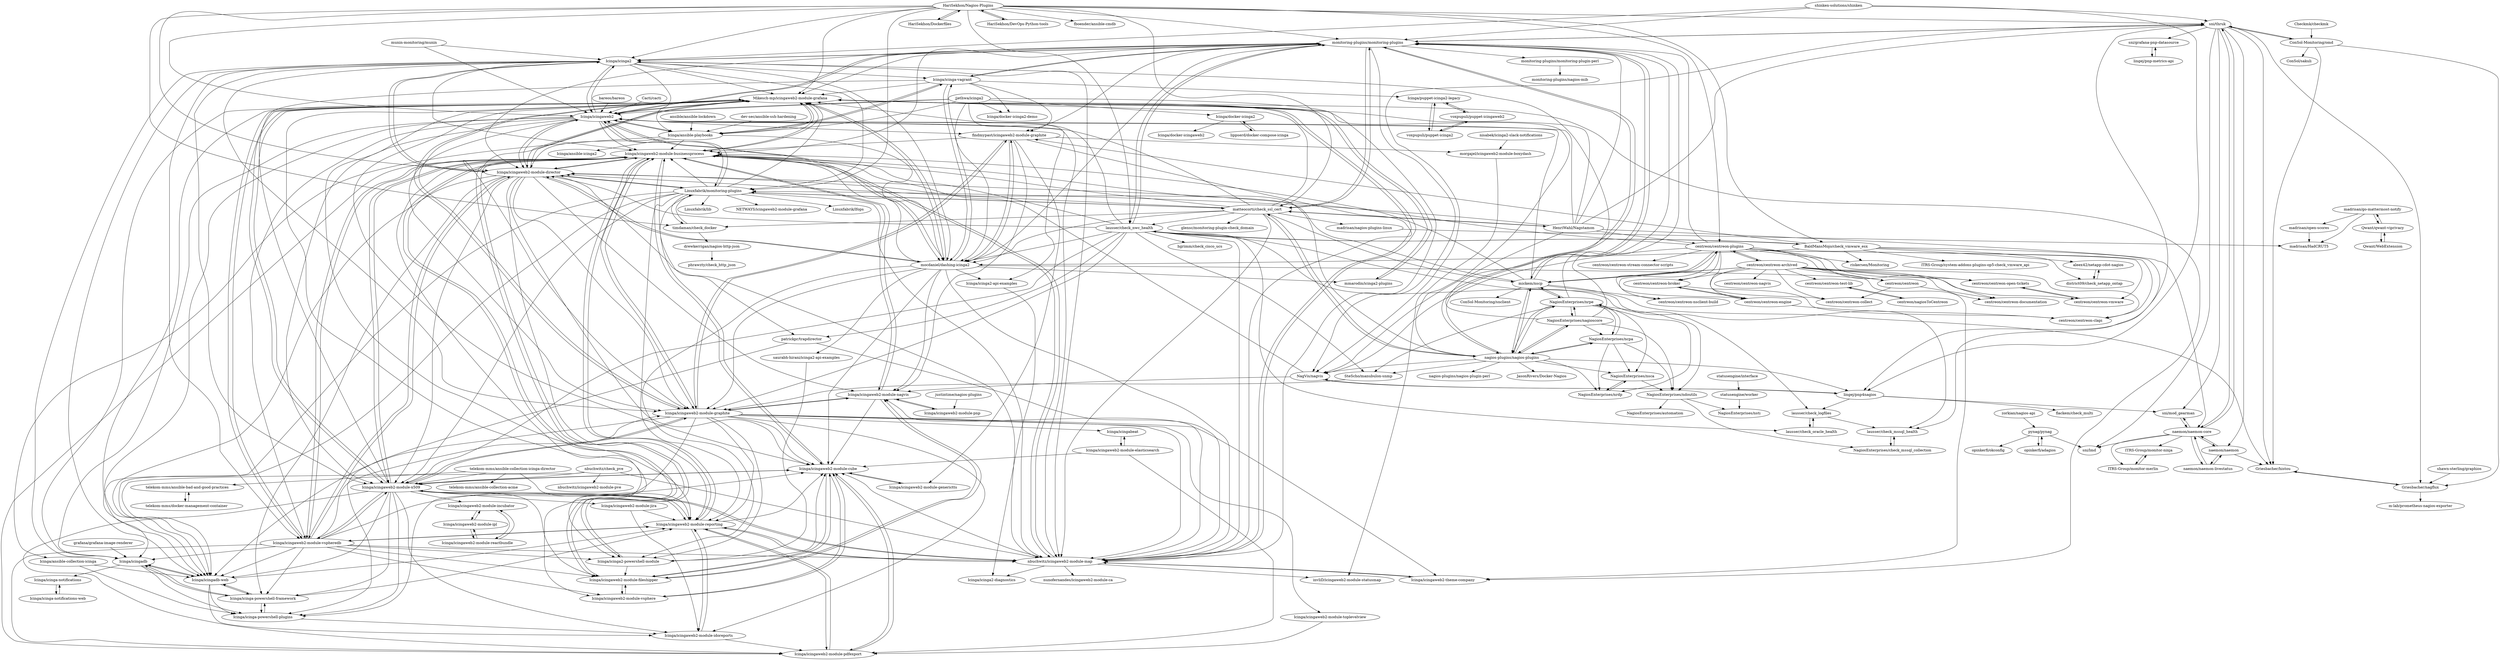 digraph G {
"shinken-solutions/shinken" -> "sni/thruk" ["e"=1]
"shinken-solutions/shinken" -> "monitoring-plugins/monitoring-plugins" ["e"=1]
"shinken-solutions/shinken" -> "Icinga/icinga2" ["e"=1]
"shinken-solutions/shinken" -> "lingej/pnp4nagios" ["e"=1]
"bareos/bareos" -> "Icinga/icingaweb2" ["e"=1]
"Icinga/icinga2" -> "Icinga/icingaweb2"
"Icinga/icinga2" -> "Icinga/icingaweb2-module-director"
"Icinga/icinga2" -> "Mikesch-mp/icingaweb2-module-grafana"
"Icinga/icinga2" -> "Icinga/icingaweb2-module-businessprocess"
"Icinga/icinga2" -> "monitoring-plugins/monitoring-plugins"
"Icinga/icinga2" -> "mocdaniel/dashing-icinga2"
"Icinga/icinga2" -> "Icinga/icingaweb2-module-graphite"
"Icinga/icinga2" -> "Icinga/icingaweb2-module-vspheredb"
"Icinga/icinga2" -> "Icinga/icingadb"
"Icinga/icinga2" -> "Icinga/icingaweb2-module-x509"
"Icinga/icinga2" -> "Icinga/ansible-playbooks"
"Icinga/icinga2" -> "Icinga/icingadb-web"
"Icinga/icinga2" -> "Linuxfabrik/monitoring-plugins"
"Icinga/icinga2" -> "nbuchwitz/icingaweb2-module-map"
"Icinga/icinga2" -> "Icinga/icinga-vagrant"
"madrisan/nagios-plugins-linux" -> "madrisan/HadCRUT5"
"Icinga/icingaweb2" -> "Icinga/icingaweb2-module-director"
"Icinga/icingaweb2" -> "Icinga/icinga2"
"Icinga/icingaweb2" -> "Icinga/icingaweb2-module-businessprocess"
"Icinga/icingaweb2" -> "Mikesch-mp/icingaweb2-module-grafana"
"Icinga/icingaweb2" -> "mocdaniel/dashing-icinga2"
"Icinga/icingaweb2" -> "monitoring-plugins/monitoring-plugins"
"Icinga/icingaweb2" -> "Icinga/icingaweb2-module-x509"
"Icinga/icingaweb2" -> "Icinga/icingaweb2-module-graphite"
"Icinga/icingaweb2" -> "Icinga/icingadb"
"Icinga/icingaweb2" -> "Icinga/icingadb-web"
"Icinga/icingaweb2" -> "Icinga/icingaweb2-module-vspheredb"
"Icinga/icingaweb2" -> "Icinga/ansible-playbooks"
"Icinga/icingaweb2" -> "nbuchwitz/icingaweb2-module-map"
"Icinga/icingaweb2" -> "Linuxfabrik/monitoring-plugins"
"Icinga/icingaweb2" -> "findmypast/icingaweb2-module-graphite"
"NagiosEnterprises/nagioscore" -> "nagios-plugins/nagios-plugins" ["e"=1]
"NagiosEnterprises/nagioscore" -> "NagiosEnterprises/nrpe" ["e"=1]
"NagiosEnterprises/nagioscore" -> "NagiosEnterprises/ncpa" ["e"=1]
"NagiosEnterprises/nagioscore" -> "NagiosEnterprises/ndoutils" ["e"=1]
"NagiosEnterprises/nagioscore" -> "Icinga/icinga2" ["e"=1]
"NagiosEnterprises/nagioscore" -> "monitoring-plugins/monitoring-plugins" ["e"=1]
"Icinga/icinga-powershell-framework" -> "Icinga/icinga-powershell-plugins"
"Icinga/icinga-powershell-framework" -> "Icinga/icingadb"
"Icinga/icinga-powershell-framework" -> "Icinga/icingadb-web"
"Icinga/icinga-powershell-framework" -> "Icinga/icingaweb2-module-reporting"
"NagiosEnterprises/nrdp" -> "NagiosEnterprises/nsca"
"Checkmk/checkmk" -> "ConSol-Monitoring/omd" ["e"=1]
"nagios-plugins/nagios-plugins" -> "NagiosEnterprises/nagioscore" ["e"=1]
"nagios-plugins/nagios-plugins" -> "NagiosEnterprises/nrpe"
"nagios-plugins/nagios-plugins" -> "monitoring-plugins/monitoring-plugins"
"nagios-plugins/nagios-plugins" -> "lingej/pnp4nagios"
"nagios-plugins/nagios-plugins" -> "NagiosEnterprises/ncpa"
"nagios-plugins/nagios-plugins" -> "NagVis/nagvis"
"nagios-plugins/nagios-plugins" -> "NagiosEnterprises/nsca"
"nagios-plugins/nagios-plugins" -> "mickem/nscp"
"nagios-plugins/nagios-plugins" -> "nagios-plugins/nagios-plugin-perl"
"nagios-plugins/nagios-plugins" -> "matteocorti/check_ssl_cert"
"nagios-plugins/nagios-plugins" -> "NagiosEnterprises/nrdp"
"nagios-plugins/nagios-plugins" -> "Icinga/icingaweb2-module-businessprocess"
"nagios-plugins/nagios-plugins" -> "SteScho/manubulon-snmp"
"nagios-plugins/nagios-plugins" -> "Mikesch-mp/icingaweb2-module-grafana"
"nagios-plugins/nagios-plugins" -> "JasonRivers/Docker-Nagios" ["e"=1]
"NagiosEnterprises/ncpa" -> "NagiosEnterprises/nrdp"
"NagiosEnterprises/ncpa" -> "NagiosEnterprises/nrpe"
"NagiosEnterprises/ncpa" -> "nagios-plugins/nagios-plugins"
"NagiosEnterprises/ncpa" -> "NagiosEnterprises/ndoutils"
"NagiosEnterprises/ncpa" -> "NagiosEnterprises/nsca"
"NagiosEnterprises/nrpe" -> "nagios-plugins/nagios-plugins"
"NagiosEnterprises/nrpe" -> "mickem/nscp"
"NagiosEnterprises/nrpe" -> "NagiosEnterprises/ncpa"
"NagiosEnterprises/nrpe" -> "NagiosEnterprises/nsca"
"NagiosEnterprises/nrpe" -> "NagiosEnterprises/nagioscore" ["e"=1]
"NagiosEnterprises/nrpe" -> "NagiosEnterprises/nrdp"
"NagiosEnterprises/nrpe" -> "NagiosEnterprises/ndoutils"
"NagiosEnterprises/nrpe" -> "monitoring-plugins/monitoring-plugins"
"NagiosEnterprises/nrpe" -> "SteScho/manubulon-snmp"
"Icinga/icingaweb2-module-x509" -> "Icinga/icingaweb2-module-businessprocess"
"Icinga/icingaweb2-module-x509" -> "Icinga/icingaweb2-module-cube"
"Icinga/icingaweb2-module-x509" -> "Icinga/icingaweb2-module-reporting"
"Icinga/icingaweb2-module-x509" -> "Icinga/icingaweb2-module-vspheredb"
"Icinga/icingaweb2-module-x509" -> "Icinga/icingaweb2-module-idoreports"
"Icinga/icingaweb2-module-x509" -> "nbuchwitz/icingaweb2-module-map"
"Icinga/icingaweb2-module-x509" -> "Icinga/icingaweb2-module-graphite"
"Icinga/icingaweb2-module-x509" -> "Mikesch-mp/icingaweb2-module-grafana"
"Icinga/icingaweb2-module-x509" -> "Icinga/icingadb-web"
"Icinga/icingaweb2-module-x509" -> "Icinga/icingaweb2-module-pdfexport"
"Icinga/icingaweb2-module-x509" -> "Icinga/icingaweb2-module-incubator"
"Icinga/icingaweb2-module-x509" -> "Icinga/icinga-powershell-framework"
"Icinga/icingaweb2-module-x509" -> "Icinga/icinga-powershell-plugins"
"Icinga/icingaweb2-module-x509" -> "Icinga/icingaweb2-module-jira"
"Icinga/icingaweb2-module-x509" -> "Icinga/icingaweb2-module-fileshipper"
"nbuchwitz/check_pve" -> "nbuchwitz/icingaweb2-module-pve"
"nbuchwitz/check_pve" -> "nbuchwitz/icingaweb2-module-map"
"nbuchwitz/check_pve" -> "Icinga/icingadb-web"
"nbuchwitz/check_pve" -> "Icinga/icingaweb2-module-x509"
"Icinga/icingaweb2-module-vspheredb" -> "Icinga/icingaweb2-module-businessprocess"
"Icinga/icingaweb2-module-vspheredb" -> "Icinga/icingaweb2-module-x509"
"Icinga/icingaweb2-module-vspheredb" -> "Icinga/icingaweb2-module-reporting"
"Icinga/icingaweb2-module-vspheredb" -> "Icinga/icingaweb2-module-cube"
"Icinga/icingaweb2-module-vspheredb" -> "Icinga/icingaweb2-module-vsphere"
"Icinga/icingaweb2-module-vspheredb" -> "Icinga/icingaweb2-module-director"
"Icinga/icingaweb2-module-vspheredb" -> "Mikesch-mp/icingaweb2-module-grafana"
"Icinga/icingaweb2-module-vspheredb" -> "Icinga/icingaweb2-module-pdfexport"
"Icinga/icingaweb2-module-vspheredb" -> "Icinga/icingadb-web"
"Icinga/icingaweb2-module-vspheredb" -> "Icinga/icinga-powershell-framework"
"Icinga/icingaweb2-module-vspheredb" -> "Icinga/icinga2-powershell-module"
"Icinga/icingaweb2-module-vspheredb" -> "nbuchwitz/icingaweb2-module-map"
"Icinga/icingaweb2-module-vspheredb" -> "Icinga/icingaweb2-module-graphite"
"Icinga/icingaweb2-module-vspheredb" -> "Icinga/icingadb"
"Icinga/icingaweb2-module-vspheredb" -> "Icinga/icingaweb2-module-fileshipper"
"aleex42/netapp-cdot-nagios" -> "district09/check_netapp_ontap"
"lausser/check_nwc_health" -> "Icinga/icingaweb2-module-businessprocess"
"lausser/check_nwc_health" -> "BaldMansMojo/check_vmware_esx"
"lausser/check_nwc_health" -> "patrickpr/trapdirector"
"lausser/check_nwc_health" -> "Mikesch-mp/icingaweb2-module-grafana"
"lausser/check_nwc_health" -> "lausser/check_mssql_health"
"lausser/check_nwc_health" -> "mocdaniel/dashing-icinga2"
"lausser/check_nwc_health" -> "nbuchwitz/icingaweb2-module-map"
"lausser/check_nwc_health" -> "SteScho/manubulon-snmp"
"lausser/check_nwc_health" -> "monitoring-plugins/monitoring-plugins"
"lausser/check_nwc_health" -> "Icinga/icingaweb2-module-graphite"
"lausser/check_nwc_health" -> "Icinga/icingaweb2-module-director"
"lausser/check_nwc_health" -> "hgrimm/check_cisco_ucs"
"lausser/check_nwc_health" -> "Icinga/icingaweb2-module-x509"
"lausser/check_nwc_health" -> "lausser/check_oracle_health"
"lausser/check_nwc_health" -> "lausser/check_logfiles"
"ConSol-Monitoring/omd" -> "sni/thruk"
"ConSol-Monitoring/omd" -> "Griesbacher/histou"
"ConSol-Monitoring/omd" -> "Griesbacher/nagflux"
"ConSol-Monitoring/omd" -> "ConSol/sakuli"
"grafana/grafana-image-renderer" -> "Icinga/icingadb" ["e"=1]
"drewkerrigan/nagios-http-json" -> "phrawzty/check_http_json"
"Qwant/WebExtension" -> "Qwant/qwant-viprivacy"
"BaldMansMojo/check_vmware_esx" -> "ITRS-Group/system-addons-plugins-op5-check_vmware_api"
"BaldMansMojo/check_vmware_esx" -> "findmypast/icingaweb2-module-graphite"
"BaldMansMojo/check_vmware_esx" -> "lausser/check_nwc_health"
"BaldMansMojo/check_vmware_esx" -> "mocdaniel/dashing-icinga2"
"BaldMansMojo/check_vmware_esx" -> "district09/check_netapp_ontap"
"BaldMansMojo/check_vmware_esx" -> "aleex42/netapp-cdot-nagios"
"BaldMansMojo/check_vmware_esx" -> "lausser/check_mssql_health"
"BaldMansMojo/check_vmware_esx" -> "riskersen/Monitoring"
"Icinga/icingaweb2-module-reporting" -> "Icinga/icingaweb2-module-idoreports"
"Icinga/icingaweb2-module-reporting" -> "Icinga/icingaweb2-module-pdfexport"
"Icinga/icingaweb2-module-reporting" -> "Icinga/icingaweb2-module-x509"
"Icinga/icingaweb2-module-reporting" -> "Icinga/icingaweb2-module-businessprocess"
"Icinga/icingaweb2-module-reporting" -> "Icinga/icingaweb2-module-cube"
"Icinga/icingaweb2-module-reporting" -> "nbuchwitz/icingaweb2-module-map"
"Icinga/icingaweb2-module-reporting" -> "Icinga/icingaweb2-module-vspheredb"
"Icinga/icinga-vagrant" -> "mocdaniel/dashing-icinga2"
"Icinga/icinga-vagrant" -> "Icinga/ansible-playbooks"
"Icinga/icinga-vagrant" -> "findmypast/icingaweb2-module-graphite"
"Icinga/icinga-vagrant" -> "Icinga/puppet-icinga2-legacy"
"Icinga/icinga-vagrant" -> "Icinga/docker-icinga2-demo"
"Icinga/icinga-vagrant" -> "monitoring-plugins/monitoring-plugins"
"Icinga/icinga-vagrant" -> "Mikesch-mp/icingaweb2-module-grafana"
"Icinga/icinga-vagrant" -> "Icinga/icingaweb2-module-x509"
"centreon/centreon-broker" -> "centreon/centreon-engine"
"centreon/centreon-broker" -> "centreon/centreon-clapi"
"centreon/centreon-engine" -> "centreon/centreon-broker"
"centreon/centreon-engine" -> "centreon/centreon-clapi"
"Icinga/icingaweb2-module-incubator" -> "Icinga/icingaweb2-module-ipl"
"Icinga/icingaweb2-module-incubator" -> "Icinga/icingaweb2-module-reactbundle"
"naemon/naemon" -> "naemon/naemon-livestatus"
"naemon/naemon" -> "naemon/naemon-core"
"naemon/naemon" -> "Griesbacher/histou"
"naemon/naemon-core" -> "naemon/naemon-livestatus"
"naemon/naemon-core" -> "naemon/naemon"
"naemon/naemon-core" -> "sni/thruk"
"naemon/naemon-core" -> "sni/mod_gearman"
"naemon/naemon-core" -> "ITRS-Group/monitor-merlin"
"naemon/naemon-core" -> "ITRS-Group/monitor-ninja"
"naemon/naemon-core" -> "sni/lmd"
"patrickpr/trapdirector" -> "nbuchwitz/icingaweb2-module-map"
"patrickpr/trapdirector" -> "Icinga/icinga-powershell-plugins"
"Icinga/icingaweb2-module-reactbundle" -> "Icinga/icingaweb2-module-ipl"
"Icinga/icingaweb2-module-reactbundle" -> "Icinga/icingaweb2-module-incubator"
"Icinga/icingaweb2-module-ipl" -> "Icinga/icingaweb2-module-reactbundle"
"Icinga/icingaweb2-module-ipl" -> "Icinga/icingaweb2-module-incubator"
"Icinga/icingaweb2-module-toplevelview" -> "Icinga/icingaweb2-module-pdfexport"
"Icinga/icingaweb2-module-jira" -> "Icinga/icingaweb2-module-idoreports"
"Icinga/icingaweb2-module-jira" -> "Icinga/icingaweb2-module-reporting"
"NagiosEnterprises/ndoutils" -> "NagiosEnterprises/nsti"
"NagiosEnterprises/ndoutils" -> "NagiosEnterprises/check_mssql_collection"
"NagiosEnterprises/ndoutils" -> "NagiosEnterprises/automation"
"NagiosEnterprises/check_mssql_collection" -> "lausser/check_mssql_health"
"naemon/naemon-livestatus" -> "naemon/naemon"
"naemon/naemon-livestatus" -> "naemon/naemon-core"
"Icinga/icingaweb2-module-idoreports" -> "Icinga/icingaweb2-module-reporting"
"Icinga/icingaweb2-module-idoreports" -> "Icinga/icingaweb2-module-pdfexport"
"Icinga/icingaweb2-theme-company" -> "nbuchwitz/icingaweb2-module-map"
"NagiosEnterprises/nsca" -> "NagiosEnterprises/nrdp"
"NagiosEnterprises/nsca" -> "NagiosEnterprises/ndoutils"
"Cacti/cacti" -> "Icinga/icingaweb2" ["e"=1]
"monitoring-plugins/monitoring-plugins" -> "monitoring-plugins/monitoring-plugin-perl"
"monitoring-plugins/monitoring-plugins" -> "Icinga/icingaweb2"
"monitoring-plugins/monitoring-plugins" -> "nagios-plugins/nagios-plugins"
"monitoring-plugins/monitoring-plugins" -> "mocdaniel/dashing-icinga2"
"monitoring-plugins/monitoring-plugins" -> "matteocorti/check_ssl_cert"
"monitoring-plugins/monitoring-plugins" -> "Mikesch-mp/icingaweb2-module-grafana"
"monitoring-plugins/monitoring-plugins" -> "Icinga/icingaweb2-module-director"
"monitoring-plugins/monitoring-plugins" -> "Icinga/icingaweb2-module-businessprocess"
"monitoring-plugins/monitoring-plugins" -> "findmypast/icingaweb2-module-graphite"
"monitoring-plugins/monitoring-plugins" -> "NagVis/nagvis"
"monitoring-plugins/monitoring-plugins" -> "mickem/nscp"
"monitoring-plugins/monitoring-plugins" -> "Icinga/icinga-vagrant"
"monitoring-plugins/monitoring-plugins" -> "Icinga/icinga2"
"monitoring-plugins/monitoring-plugins" -> "lausser/check_nwc_health"
"monitoring-plugins/monitoring-plugins" -> "sni/thruk"
"ansible/ansible-lockdown" -> "Icinga/ansible-playbooks" ["e"=1]
"jjethwa/icinga2" -> "Icinga/docker-icinga2"
"jjethwa/icinga2" -> "Icinga/icingaweb2-module-graphite"
"jjethwa/icinga2" -> "Icinga/docker-icinga2-demo"
"jjethwa/icinga2" -> "mocdaniel/dashing-icinga2"
"jjethwa/icinga2" -> "Icinga/ansible-playbooks"
"jjethwa/icinga2" -> "Icinga/icingaweb2"
"jjethwa/icinga2" -> "nbuchwitz/icingaweb2-module-map"
"jjethwa/icinga2" -> "Icinga/icinga2-api-examples"
"zorkian/nagios-api" -> "pynag/pynag" ["e"=1]
"lippserd/docker-compose-icinga" -> "Icinga/docker-icinga2"
"telekom-mms/ansible-collection-icinga-director" -> "telekom-mms/ansible-collection-acme"
"telekom-mms/ansible-collection-icinga-director" -> "Icinga/icingaweb2-module-x509"
"telekom-mms/ansible-collection-icinga-director" -> "Icinga/icingaweb2-module-reporting"
"telekom-mms/ansible-collection-icinga-director" -> "telekom-mms/ansible-bad-and-good-practices"
"Icinga/icingaweb2-module-businessprocess" -> "Icinga/icingaweb2-module-cube"
"Icinga/icingaweb2-module-businessprocess" -> "Icinga/icingaweb2-module-graphite"
"Icinga/icingaweb2-module-businessprocess" -> "Icinga/icingaweb2-module-x509"
"Icinga/icingaweb2-module-businessprocess" -> "Icinga/icingaweb2-module-fileshipper"
"Icinga/icingaweb2-module-businessprocess" -> "Icinga/icingaweb2-module-nagvis"
"Icinga/icingaweb2-module-businessprocess" -> "Icinga/icingaweb2-module-reporting"
"Icinga/icingaweb2-module-businessprocess" -> "Mikesch-mp/icingaweb2-module-grafana"
"Icinga/icingaweb2-module-businessprocess" -> "Icinga/icingaweb2-module-director"
"Icinga/icingaweb2-module-businessprocess" -> "Icinga/icingaweb2-module-pdfexport"
"Icinga/icingaweb2-module-businessprocess" -> "Icinga/icingaweb2-module-vspheredb"
"Icinga/icingaweb2-module-businessprocess" -> "Icinga/icinga2-powershell-module"
"Icinga/icingaweb2-module-businessprocess" -> "nbuchwitz/icingaweb2-module-map"
"Icinga/icingaweb2-module-businessprocess" -> "Icinga/icingaweb2-module-vsphere"
"centreon/centreon-plugins" -> "centreon/centreon-archived"
"centreon/centreon-plugins" -> "centreon/centreon-vmware"
"centreon/centreon-plugins" -> "centreon/centreon-broker"
"centreon/centreon-plugins" -> "centreon/centreon-engine"
"centreon/centreon-plugins" -> "centreon/centreon-clapi"
"centreon/centreon-plugins" -> "monitoring-plugins/monitoring-plugins"
"centreon/centreon-plugins" -> "centreon/centreon"
"centreon/centreon-plugins" -> "mickem/nscp"
"centreon/centreon-plugins" -> "centreon/centreon-documentation"
"centreon/centreon-plugins" -> "centreon/centreon-collect"
"centreon/centreon-plugins" -> "NagVis/nagvis"
"centreon/centreon-plugins" -> "centreon/centreon-stream-connector-scripts"
"centreon/centreon-plugins" -> "centreon/centreon-open-tickets"
"centreon/centreon-plugins" -> "riskersen/Monitoring"
"centreon/centreon-plugins" -> "Icinga/icingaweb2-module-director"
"Icinga/ansible-playbooks" -> "Icinga/ansible-icinga2"
"Icinga/ansible-playbooks" -> "Icinga/icinga-vagrant"
"Icinga/ansible-playbooks" -> "Icinga/icingaweb2"
"Icinga/ansible-playbooks" -> "mocdaniel/dashing-icinga2"
"Icinga/ansible-playbooks" -> "Icinga/icingaweb2-module-director"
"Icinga/ansible-playbooks" -> "Mikesch-mp/icingaweb2-module-grafana"
"Icinga/ansible-playbooks" -> "Icinga/ansible-collection-icinga"
"Icinga/ansible-playbooks" -> "Icinga/icingaweb2-module-businessprocess"
"Icinga/docker-icinga2" -> "Icinga/docker-icingaweb2"
"Icinga/docker-icinga2" -> "lippserd/docker-compose-icinga"
"district09/check_netapp_ontap" -> "aleex42/netapp-cdot-nagios"
"justintime/nagios-plugins" -> "Icinga/icingaweb2-module-pnp"
"shawn-sterling/graphios" -> "Griesbacher/nagflux"
"Icinga/icingadb" -> "Icinga/icingadb-web"
"Icinga/icingadb" -> "Icinga/icinga-notifications"
"Icinga/icingadb" -> "Icinga/icinga-powershell-framework"
"Icinga/icingadb" -> "Icinga/icinga-powershell-plugins"
"Icinga/puppet-icinga2-legacy" -> "voxpupuli/puppet-icingaweb2"
"Icinga/puppet-icinga2-legacy" -> "voxpupuli/puppet-icinga2"
"voxpupuli/puppet-icingaweb2" -> "voxpupuli/puppet-icinga2"
"voxpupuli/puppet-icingaweb2" -> "Icinga/puppet-icinga2-legacy"
"Icinga/icinga-powershell-plugins" -> "Icinga/icinga-powershell-framework"
"Icinga/icinga-powershell-plugins" -> "Icinga/icingaweb2-module-idoreports"
"Icinga/icingaweb2-module-generictts" -> "Icinga/icingaweb2-module-cube"
"Icinga/icingadb-web" -> "Icinga/icingadb"
"Icinga/icingadb-web" -> "Icinga/icinga-powershell-framework"
"Icinga/icingadb-web" -> "Icinga/icinga-powershell-plugins"
"Icinga/icingadb-web" -> "Icinga/icingaweb2-module-idoreports"
"Icinga/icingadb-web" -> "Icinga/icingaweb2-module-reporting"
"monitoring-plugins/monitoring-plugin-perl" -> "monitoring-plugins/nagios-mib"
"findmypast/icingaweb2-module-graphite" -> "Icinga/icingaweb2-module-graphite"
"findmypast/icingaweb2-module-graphite" -> "mocdaniel/dashing-icinga2"
"findmypast/icingaweb2-module-graphite" -> "Icinga/icingaweb2-module-nagvis"
"findmypast/icingaweb2-module-graphite" -> "Icinga/icingaweb2-module-businessprocess"
"findmypast/icingaweb2-module-graphite" -> "morgajel/icingaweb2-module-boxydash"
"findmypast/icingaweb2-module-graphite" -> "nbuchwitz/icingaweb2-module-map"
"findmypast/icingaweb2-module-graphite" -> "Icinga/icingaweb2-module-generictts"
"dev-sec/ansible-ssh-hardening" -> "Icinga/ansible-playbooks" ["e"=1]
"sni/thruk" -> "naemon/naemon-core"
"sni/thruk" -> "ConSol-Monitoring/omd"
"sni/thruk" -> "sni/lmd"
"sni/thruk" -> "sni/mod_gearman"
"sni/thruk" -> "naemon/naemon"
"sni/thruk" -> "monitoring-plugins/monitoring-plugins"
"sni/thruk" -> "Griesbacher/nagflux"
"sni/thruk" -> "NagVis/nagvis"
"sni/thruk" -> "sni/grafana-pnp-datasource"
"sni/thruk" -> "Griesbacher/histou"
"sni/thruk" -> "lingej/pnp4nagios"
"NagVis/nagvis" -> "Icinga/icingaweb2-module-businessprocess"
"NagVis/nagvis" -> "Icinga/icingaweb2-module-nagvis"
"NagVis/nagvis" -> "lingej/pnp4nagios"
"Griesbacher/nagflux" -> "Griesbacher/histou"
"Griesbacher/nagflux" -> "m-lab/prometheus-nagios-exporter"
"Icinga/ansible-collection-icinga" -> "Icinga/icinga-powershell-plugins"
"Icinga/ansible-collection-icinga" -> "Icinga/icingadb-web"
"madrisan/go-mattermost-notify" -> "Qwant/qwant-viprivacy"
"madrisan/go-mattermost-notify" -> "madrisan/open-scores"
"madrisan/go-mattermost-notify" -> "madrisan/HadCRUT5"
"telekom-mms/docker-management-container" -> "telekom-mms/ansible-bad-and-good-practices"
"morgajel/icingaweb2-module-boxydash" -> "invliD/icingaweb2-module-statusmap"
"Griesbacher/histou" -> "Griesbacher/nagflux"
"munin-monitoring/munin" -> "Icinga/icinga2" ["e"=1]
"munin-monitoring/munin" -> "Icinga/icingaweb2" ["e"=1]
"HariSekhon/Dockerfiles" -> "HariSekhon/Nagios-Plugins" ["e"=1]
"matteocorti/check_ssl_cert" -> "monitoring-plugins/monitoring-plugins"
"matteocorti/check_ssl_cert" -> "Mikesch-mp/icingaweb2-module-grafana"
"matteocorti/check_ssl_cert" -> "Linuxfabrik/monitoring-plugins"
"matteocorti/check_ssl_cert" -> "nbuchwitz/icingaweb2-module-map"
"matteocorti/check_ssl_cert" -> "Icinga/icingaweb2-module-director"
"matteocorti/check_ssl_cert" -> "Icinga/icingaweb2-module-businessprocess"
"matteocorti/check_ssl_cert" -> "lausser/check_nwc_health"
"matteocorti/check_ssl_cert" -> "timdaman/check_docker"
"matteocorti/check_ssl_cert" -> "Icinga/icingaweb2"
"matteocorti/check_ssl_cert" -> "glensc/monitoring-plugin-check_domain"
"matteocorti/check_ssl_cert" -> "nagios-plugins/nagios-plugins"
"matteocorti/check_ssl_cert" -> "HenriWahl/Nagstamon"
"matteocorti/check_ssl_cert" -> "madrisan/nagios-plugins-linux"
"matteocorti/check_ssl_cert" -> "mickem/nscp"
"matteocorti/check_ssl_cert" -> "mocdaniel/dashing-icinga2"
"HariSekhon/DevOps-Python-tools" -> "HariSekhon/Nagios-Plugins" ["e"=1]
"Icinga/icingaweb2-module-director" -> "Icinga/icingaweb2"
"Icinga/icingaweb2-module-director" -> "Icinga/icingaweb2-module-businessprocess"
"Icinga/icingaweb2-module-director" -> "Icinga/icinga2"
"Icinga/icingaweb2-module-director" -> "Mikesch-mp/icingaweb2-module-grafana"
"Icinga/icingaweb2-module-director" -> "Icinga/icingaweb2-module-vspheredb"
"Icinga/icingaweb2-module-director" -> "Icinga/icingaweb2-module-x509"
"Icinga/icingaweb2-module-director" -> "Icinga/icingaweb2-module-graphite"
"Icinga/icingaweb2-module-director" -> "mocdaniel/dashing-icinga2"
"Icinga/icingaweb2-module-director" -> "Icinga/icingaweb2-module-reporting"
"Icinga/icingaweb2-module-director" -> "nbuchwitz/icingaweb2-module-map"
"Icinga/icingaweb2-module-director" -> "Icinga/icingaweb2-module-cube"
"Icinga/icingaweb2-module-director" -> "Icinga/icingadb-web"
"Icinga/icingaweb2-module-director" -> "Linuxfabrik/monitoring-plugins"
"Icinga/icingaweb2-module-director" -> "Icinga/icinga-powershell-framework"
"Icinga/icingaweb2-module-director" -> "Icinga/icingaweb2-module-nagvis"
"mickem/nscp" -> "NagiosEnterprises/nrpe"
"mickem/nscp" -> "monitoring-plugins/monitoring-plugins"
"mickem/nscp" -> "ConSol-Monitoring/snclient"
"mickem/nscp" -> "centreon/centreon-plugins"
"mickem/nscp" -> "centreon/centreon-nsclient-build"
"mickem/nscp" -> "nagios-plugins/nagios-plugins"
"mickem/nscp" -> "Icinga/icingaweb2-module-businessprocess"
"mickem/nscp" -> "Icinga/icingaweb2"
"mickem/nscp" -> "Icinga/icingaweb2-module-director"
"mickem/nscp" -> "Griesbacher/histou"
"Linuxfabrik/monitoring-plugins" -> "Icinga/icingadb"
"Linuxfabrik/monitoring-plugins" -> "Mikesch-mp/icingaweb2-module-grafana"
"Linuxfabrik/monitoring-plugins" -> "Icinga/icingadb-web"
"Linuxfabrik/monitoring-plugins" -> "Icinga/icingaweb2-module-x509"
"Linuxfabrik/monitoring-plugins" -> "nbuchwitz/icingaweb2-module-map"
"Linuxfabrik/monitoring-plugins" -> "Linuxfabrik/lib"
"Linuxfabrik/monitoring-plugins" -> "Icinga/icingaweb2-module-director"
"Linuxfabrik/monitoring-plugins" -> "patrickpr/trapdirector"
"Linuxfabrik/monitoring-plugins" -> "Icinga/icingaweb2-module-businessprocess"
"Linuxfabrik/monitoring-plugins" -> "timdaman/check_docker"
"Linuxfabrik/monitoring-plugins" -> "NETWAYS/icingaweb2-module-grafana"
"Linuxfabrik/monitoring-plugins" -> "Icinga/icingaweb2"
"Linuxfabrik/monitoring-plugins" -> "matteocorti/check_ssl_cert"
"Linuxfabrik/monitoring-plugins" -> "Icinga/icingaweb2-module-reporting"
"Linuxfabrik/monitoring-plugins" -> "Linuxfabrik/lfops"
"mocdaniel/dashing-icinga2" -> "Mikesch-mp/icingaweb2-module-grafana"
"mocdaniel/dashing-icinga2" -> "Icinga/icingaweb2-module-businessprocess"
"mocdaniel/dashing-icinga2" -> "Icinga/icingaweb2-module-graphite"
"mocdaniel/dashing-icinga2" -> "findmypast/icingaweb2-module-graphite"
"mocdaniel/dashing-icinga2" -> "Icinga/icinga-vagrant"
"mocdaniel/dashing-icinga2" -> "Icinga/icingaweb2-module-director"
"mocdaniel/dashing-icinga2" -> "nbuchwitz/icingaweb2-module-map"
"mocdaniel/dashing-icinga2" -> "Icinga/icingaweb2"
"mocdaniel/dashing-icinga2" -> "saurabh-hirani/icinga2-api-examples"
"mocdaniel/dashing-icinga2" -> "Icinga/icingaweb2-module-cube"
"mocdaniel/dashing-icinga2" -> "Icinga/icingaweb2-theme-company"
"mocdaniel/dashing-icinga2" -> "Icinga/icinga2-api-examples"
"mocdaniel/dashing-icinga2" -> "mmarodin/icinga2-plugins"
"mocdaniel/dashing-icinga2" -> "Icinga/icingaweb2-module-nagvis"
"mocdaniel/dashing-icinga2" -> "Icinga/icinga2-powershell-module"
"centreon/centreon" -> "centreon/centreon-collect"
"centreon/centreon" -> "centreon/centreon-documentation"
"centreon/nagiosToCentreon" -> "centreon/centreon-test-lib"
"centreon/centreon-vmware" -> "centreon/centreon-open-tickets"
"saurabh-hirani/icinga2-api-examples" -> "Icinga/icinga2-powershell-module"
"Icinga/icingaweb2-module-pnp" -> "Icinga/icingaweb2-module-nagvis"
"Icinga/icingaweb2-module-nagvis" -> "Icinga/icingaweb2-module-fileshipper"
"Icinga/icingaweb2-module-nagvis" -> "Icinga/icingaweb2-module-businessprocess"
"Icinga/icingaweb2-module-nagvis" -> "Icinga/icingaweb2-module-graphite"
"Icinga/icingaweb2-module-nagvis" -> "Icinga/icingaweb2-module-cube"
"Icinga/icingaweb2-module-nagvis" -> "Icinga/icingaweb2-module-pnp"
"madrisan/open-scores" -> "madrisan/HadCRUT5"
"Qwant/qwant-viprivacy" -> "madrisan/go-mattermost-notify"
"Qwant/qwant-viprivacy" -> "Qwant/WebExtension"
"Icinga/icingaweb2-module-fileshipper" -> "Icinga/icingaweb2-module-cube"
"Icinga/icingaweb2-module-fileshipper" -> "Icinga/icingaweb2-module-vsphere"
"Icinga/icingaweb2-module-fileshipper" -> "Icinga/icingaweb2-module-nagvis"
"Icinga/icingaweb2-module-fileshipper" -> "Icinga/icingaweb2-module-businessprocess"
"centreon/centreon-open-tickets" -> "centreon/centreon-vmware"
"opinkerfi/adagios" -> "pynag/pynag"
"timdaman/check_docker" -> "Linuxfabrik/monitoring-plugins"
"timdaman/check_docker" -> "drewkerrigan/nagios-http-json"
"lingej/pnp4nagios" -> "flackem/check_multi"
"lingej/pnp4nagios" -> "NagVis/nagvis"
"lingej/pnp4nagios" -> "sni/mod_gearman"
"lingej/pnp4nagios" -> "lausser/check_logfiles"
"lausser/check_oracle_health" -> "lausser/check_logfiles"
"ITRS-Group/monitor-merlin" -> "ITRS-Group/monitor-ninja"
"Icinga/icingaweb2-module-graphite" -> "Icinga/icingaweb2-module-businessprocess"
"Icinga/icingaweb2-module-graphite" -> "Icinga/icingaweb2-module-nagvis"
"Icinga/icingaweb2-module-graphite" -> "Icinga/icingaweb2-module-cube"
"Icinga/icingaweb2-module-graphite" -> "Icinga/icingaweb2-module-x509"
"Icinga/icingaweb2-module-graphite" -> "Icinga/icingaweb2-theme-company"
"Icinga/icingaweb2-module-graphite" -> "findmypast/icingaweb2-module-graphite"
"Icinga/icingaweb2-module-graphite" -> "Icinga/icinga2-powershell-module"
"Icinga/icingaweb2-module-graphite" -> "Icinga/icingaweb2-module-toplevelview"
"Icinga/icingaweb2-module-graphite" -> "Mikesch-mp/icingaweb2-module-grafana"
"Icinga/icingaweb2-module-graphite" -> "Icinga/icingaweb2-module-reporting"
"Icinga/icingaweb2-module-graphite" -> "Icinga/icingabeat"
"Icinga/icingaweb2-module-graphite" -> "Icinga/icinga-powershell-plugins"
"Icinga/icingaweb2-module-graphite" -> "nbuchwitz/icingaweb2-module-map"
"Icinga/icingaweb2-module-graphite" -> "Icinga/icingaweb2-module-idoreports"
"Icinga/icingaweb2-module-graphite" -> "Icinga/icingadb-web"
"SteScho/manubulon-snmp" -> "Icinga/icingaweb2-module-graphite"
"pynag/pynag" -> "opinkerfi/adagios"
"pynag/pynag" -> "sni/lmd"
"pynag/pynag" -> "opinkerfi/okconfig"
"Icinga/icinga2-powershell-module" -> "Icinga/icingaweb2-module-fileshipper"
"Icinga/icinga2-powershell-module" -> "Icinga/icingaweb2-module-businessprocess"
"Icinga/icinga2-powershell-module" -> "Icinga/icingaweb2-module-cube"
"Icinga/icingaweb2-module-elasticsearch" -> "Icinga/icingaweb2-module-pdfexport"
"Icinga/icingaweb2-module-elasticsearch" -> "Icinga/icingabeat"
"Icinga/icingaweb2-module-elasticsearch" -> "Icinga/icingaweb2-module-cube"
"lausser/check_mssql_health" -> "NagiosEnterprises/check_mssql_collection"
"lausser/check_logfiles" -> "lausser/check_oracle_health"
"lausser/check_logfiles" -> "lausser/check_mssql_health"
"telekom-mms/ansible-bad-and-good-practices" -> "telekom-mms/docker-management-container"
"Icinga/icinga2-api-examples" -> "Icinga/icinga2-diagnostics"
"centreon/centreon-test-lib" -> "centreon/nagiosToCentreon"
"Icinga/icingaweb2-module-cube" -> "Icinga/icingaweb2-module-fileshipper"
"Icinga/icingaweb2-module-cube" -> "Icinga/icingaweb2-module-businessprocess"
"Icinga/icingaweb2-module-cube" -> "Icinga/icingaweb2-module-pdfexport"
"Icinga/icingaweb2-module-cube" -> "Icinga/icingaweb2-module-generictts"
"Icinga/icingaweb2-module-cube" -> "Icinga/icingaweb2-module-x509"
"Icinga/icingaweb2-module-cube" -> "Icinga/icingaweb2-module-vsphere"
"mmarodin/icinga2-plugins" -> "Mikesch-mp/icingaweb2-module-grafana"
"voxpupuli/puppet-icinga2" -> "voxpupuli/puppet-icingaweb2"
"voxpupuli/puppet-icinga2" -> "Icinga/puppet-icinga2-legacy"
"ITRS-Group/monitor-ninja" -> "ITRS-Group/monitor-merlin"
"Icinga/icinga-notifications" -> "Icinga/icinga-notifications-web"
"Icinga/icinga-notifications-web" -> "Icinga/icinga-notifications"
"HariSekhon/Nagios-Plugins" -> "Mikesch-mp/icingaweb2-module-grafana"
"HariSekhon/Nagios-Plugins" -> "HariSekhon/DevOps-Python-tools" ["e"=1]
"HariSekhon/Nagios-Plugins" -> "sni/thruk"
"HariSekhon/Nagios-Plugins" -> "matteocorti/check_ssl_cert"
"HariSekhon/Nagios-Plugins" -> "lausser/check_nwc_health"
"HariSekhon/Nagios-Plugins" -> "BaldMansMojo/check_vmware_esx"
"HariSekhon/Nagios-Plugins" -> "monitoring-plugins/monitoring-plugins"
"HariSekhon/Nagios-Plugins" -> "fboender/ansible-cmdb" ["e"=1]
"HariSekhon/Nagios-Plugins" -> "HariSekhon/Dockerfiles" ["e"=1]
"HariSekhon/Nagios-Plugins" -> "Icinga/icingaweb2-module-director"
"HariSekhon/Nagios-Plugins" -> "timdaman/check_docker"
"HariSekhon/Nagios-Plugins" -> "Icinga/icingaweb2"
"HariSekhon/Nagios-Plugins" -> "centreon/centreon-plugins"
"HariSekhon/Nagios-Plugins" -> "Linuxfabrik/monitoring-plugins"
"HariSekhon/Nagios-Plugins" -> "Icinga/icinga2"
"HenriWahl/Nagstamon" -> "matteocorti/check_ssl_cert"
"HenriWahl/Nagstamon" -> "monitoring-plugins/monitoring-plugins"
"HenriWahl/Nagstamon" -> "naemon/naemon-core"
"HenriWahl/Nagstamon" -> "Linuxfabrik/monitoring-plugins"
"HenriWahl/Nagstamon" -> "Icinga/icingaweb2"
"HenriWahl/Nagstamon" -> "centreon/centreon-plugins"
"HenriWahl/Nagstamon" -> "Mikesch-mp/icingaweb2-module-grafana"
"HenriWahl/Nagstamon" -> "sni/thruk"
"HenriWahl/Nagstamon" -> "NagVis/nagvis"
"sni/grafana-pnp-datasource" -> "lingej/pnp-metrics-api"
"Icinga/icingabeat" -> "Icinga/icingaweb2-module-elasticsearch"
"lingej/pnp-metrics-api" -> "sni/grafana-pnp-datasource"
"Mikesch-mp/icingaweb2-module-grafana" -> "Icinga/icingaweb2-module-businessprocess"
"Mikesch-mp/icingaweb2-module-grafana" -> "nbuchwitz/icingaweb2-module-map"
"Mikesch-mp/icingaweb2-module-grafana" -> "mocdaniel/dashing-icinga2"
"Mikesch-mp/icingaweb2-module-grafana" -> "Icinga/icingaweb2-module-director"
"Mikesch-mp/icingaweb2-module-grafana" -> "Icinga/icingaweb2-module-x509"
"Mikesch-mp/icingaweb2-module-grafana" -> "Icinga/icingaweb2-module-graphite"
"Mikesch-mp/icingaweb2-module-grafana" -> "mmarodin/icinga2-plugins"
"Mikesch-mp/icingaweb2-module-grafana" -> "Icinga/icingaweb2-module-reporting"
"Mikesch-mp/icingaweb2-module-grafana" -> "Icinga/icingaweb2-module-vspheredb"
"Mikesch-mp/icingaweb2-module-grafana" -> "Icinga/icingaweb2"
"Mikesch-mp/icingaweb2-module-grafana" -> "Icinga/icingadb"
"Mikesch-mp/icingaweb2-module-grafana" -> "Icinga/icingaweb2-module-cube"
"Mikesch-mp/icingaweb2-module-grafana" -> "Icinga/icingaweb2-theme-company"
"Mikesch-mp/icingaweb2-module-grafana" -> "Icinga/icinga2-powershell-module"
"Mikesch-mp/icingaweb2-module-grafana" -> "Icinga/icingadb-web"
"statusengine/interface" -> "statusengine/worker"
"sni/mod_gearman" -> "naemon/naemon-core"
"nisabek/icinga2-slack-notifications" -> "morgajel/icingaweb2-module-boxydash"
"Icinga/icingaweb2-module-pdfexport" -> "Icinga/icingaweb2-module-reporting"
"Icinga/icingaweb2-module-pdfexport" -> "Icinga/icingaweb2-module-cube"
"statusengine/worker" -> "NagiosEnterprises/nsti"
"centreon/centreon-archived" -> "centreon/centreon-plugins"
"centreon/centreon-archived" -> "centreon/centreon-broker"
"centreon/centreon-archived" -> "centreon/centreon-engine"
"centreon/centreon-archived" -> "centreon/centreon"
"centreon/centreon-archived" -> "centreon/centreon-vmware"
"centreon/centreon-archived" -> "centreon/centreon-clapi"
"centreon/centreon-archived" -> "centreon/centreon-open-tickets"
"centreon/centreon-archived" -> "mickem/nscp"
"centreon/centreon-archived" -> "centreon/centreon-collect"
"centreon/centreon-archived" -> "centreon/centreon-nsclient-build"
"centreon/centreon-archived" -> "centreon/centreon-documentation"
"centreon/centreon-archived" -> "centreon/centreon-test-lib"
"centreon/centreon-archived" -> "centreon/centreon-nagvis"
"nbuchwitz/icingaweb2-module-map" -> "Icinga/icingaweb2-theme-company"
"nbuchwitz/icingaweb2-module-map" -> "Icinga/icingaweb2-module-businessprocess"
"nbuchwitz/icingaweb2-module-map" -> "Icinga/icinga2-diagnostics"
"nbuchwitz/icingaweb2-module-map" -> "Icinga/icingaweb2-module-reporting"
"nbuchwitz/icingaweb2-module-map" -> "Icinga/icingaweb2-module-x509"
"nbuchwitz/icingaweb2-module-map" -> "Mikesch-mp/icingaweb2-module-grafana"
"nbuchwitz/icingaweb2-module-map" -> "Icinga/icingaweb2-module-cube"
"nbuchwitz/icingaweb2-module-map" -> "invliD/icingaweb2-module-statusmap"
"nbuchwitz/icingaweb2-module-map" -> "nunofernandes/icingaweb2-module-ca"
"nbuchwitz/icingaweb2-module-map" -> "Icinga/icingaweb2-module-nagvis"
"Icinga/icingaweb2-module-vsphere" -> "Icinga/icingaweb2-module-fileshipper"
"Icinga/icingaweb2-module-vsphere" -> "Icinga/icingaweb2-module-cube"
"shinken-solutions/shinken" ["l"="3.053,-36", "c"=171]
"sni/thruk" ["l"="9.053,-11.222"]
"monitoring-plugins/monitoring-plugins" ["l"="9.127,-11.208"]
"Icinga/icinga2" ["l"="9.185,-11.211"]
"lingej/pnp4nagios" ["l"="9.081,-11.186"]
"bareos/bareos" ["l"="14.679,-11.367", "c"=855]
"Icinga/icingaweb2" ["l"="9.147,-11.243"]
"Icinga/icingaweb2-module-director" ["l"="9.161,-11.222"]
"Mikesch-mp/icingaweb2-module-grafana" ["l"="9.174,-11.226"]
"Icinga/icingaweb2-module-businessprocess" ["l"="9.178,-11.238"]
"mocdaniel/dashing-icinga2" ["l"="9.162,-11.238"]
"Icinga/icingaweb2-module-graphite" ["l"="9.186,-11.247"]
"Icinga/icingaweb2-module-vspheredb" ["l"="9.196,-11.242"]
"Icinga/icingadb" ["l"="9.219,-11.235"]
"Icinga/icingaweb2-module-x509" ["l"="9.192,-11.263"]
"Icinga/ansible-playbooks" ["l"="9.148,-11.27"]
"Icinga/icingadb-web" ["l"="9.206,-11.253"]
"Linuxfabrik/monitoring-plugins" ["l"="9.171,-11.25"]
"nbuchwitz/icingaweb2-module-map" ["l"="9.179,-11.257"]
"Icinga/icinga-vagrant" ["l"="9.124,-11.247"]
"madrisan/nagios-plugins-linux" ["l"="9.105,-11.32"]
"madrisan/HadCRUT5" ["l"="9.104,-11.381"]
"findmypast/icingaweb2-module-graphite" ["l"="9.164,-11.26"]
"NagiosEnterprises/nagioscore" ["l"="8.971,-8.275", "c"=14]
"nagios-plugins/nagios-plugins" ["l"="9.132,-11.168"]
"NagiosEnterprises/nrpe" ["l"="9.138,-11.142"]
"NagiosEnterprises/ncpa" ["l"="9.154,-11.122"]
"NagiosEnterprises/ndoutils" ["l"="9.164,-11.09"]
"Icinga/icinga-powershell-framework" ["l"="9.227,-11.247"]
"Icinga/icinga-powershell-plugins" ["l"="9.225,-11.265"]
"Icinga/icingaweb2-module-reporting" ["l"="9.199,-11.268"]
"NagiosEnterprises/nrdp" ["l"="9.132,-11.115"]
"NagiosEnterprises/nsca" ["l"="9.145,-11.108"]
"Checkmk/checkmk" ["l"="12.669,-9.757", "c"=18]
"ConSol-Monitoring/omd" ["l"="9.026,-11.263"]
"NagVis/nagvis" ["l"="9.107,-11.2"]
"mickem/nscp" ["l"="9.108,-11.179"]
"nagios-plugins/nagios-plugin-perl" ["l"="9.114,-11.143"]
"matteocorti/check_ssl_cert" ["l"="9.134,-11.225"]
"SteScho/manubulon-snmp" ["l"="9.166,-11.171"]
"JasonRivers/Docker-Nagios" ["l"="11.24,-8.647", "c"=18]
"Icinga/icingaweb2-module-cube" ["l"="9.199,-11.254"]
"Icinga/icingaweb2-module-idoreports" ["l"="9.21,-11.282"]
"Icinga/icingaweb2-module-pdfexport" ["l"="9.213,-11.27"]
"Icinga/icingaweb2-module-incubator" ["l"="9.219,-11.329"]
"Icinga/icingaweb2-module-jira" ["l"="9.215,-11.303"]
"Icinga/icingaweb2-module-fileshipper" ["l"="9.21,-11.242"]
"nbuchwitz/check_pve" ["l"="9.246,-11.263"]
"nbuchwitz/icingaweb2-module-pve" ["l"="9.285,-11.272"]
"Icinga/icingaweb2-module-vsphere" ["l"="9.219,-11.256"]
"Icinga/icinga2-powershell-module" ["l"="9.205,-11.226"]
"aleex42/netapp-cdot-nagios" ["l"="9.227,-11.147"]
"district09/check_netapp_ontap" ["l"="9.226,-11.13"]
"lausser/check_nwc_health" ["l"="9.171,-11.196"]
"BaldMansMojo/check_vmware_esx" ["l"="9.185,-11.168"]
"patrickpr/trapdirector" ["l"="9.216,-11.222"]
"lausser/check_mssql_health" ["l"="9.182,-11.14"]
"hgrimm/check_cisco_ucs" ["l"="9.208,-11.165"]
"lausser/check_oracle_health" ["l"="9.172,-11.153"]
"lausser/check_logfiles" ["l"="9.152,-11.157"]
"Griesbacher/histou" ["l"="9.037,-11.236"]
"Griesbacher/nagflux" ["l"="9.005,-11.256"]
"ConSol/sakuli" ["l"="9.001,-11.303"]
"grafana/grafana-image-renderer" ["l"="9.777,-10.746", "c"=484]
"drewkerrigan/nagios-http-json" ["l"="9.277,-11.19"]
"phrawzty/check_http_json" ["l"="9.311,-11.185"]
"Qwant/WebExtension" ["l"="9.09,-11.463"]
"Qwant/qwant-viprivacy" ["l"="9.093,-11.445"]
"ITRS-Group/system-addons-plugins-op5-check_vmware_api" ["l"="9.208,-11.125"]
"riskersen/Monitoring" ["l"="9.125,-11.128"]
"Icinga/puppet-icinga2-legacy" ["l"="9.033,-11.185"]
"Icinga/docker-icinga2-demo" ["l"="9.103,-11.29"]
"centreon/centreon-broker" ["l"="9.049,-11.135"]
"centreon/centreon-engine" ["l"="9.04,-11.124"]
"centreon/centreon-clapi" ["l"="9.062,-11.132"]
"Icinga/icingaweb2-module-ipl" ["l"="9.234,-11.347"]
"Icinga/icingaweb2-module-reactbundle" ["l"="9.222,-11.353"]
"naemon/naemon" ["l"="9.013,-11.235"]
"naemon/naemon-livestatus" ["l"="8.998,-11.226"]
"naemon/naemon-core" ["l"="9.018,-11.217"]
"sni/mod_gearman" ["l"="9.037,-11.203"]
"ITRS-Group/monitor-merlin" ["l"="8.988,-11.207"]
"ITRS-Group/monitor-ninja" ["l"="8.972,-11.207"]
"sni/lmd" ["l"="8.979,-11.226"]
"Icinga/icingaweb2-module-toplevelview" ["l"="9.223,-11.286"]
"NagiosEnterprises/nsti" ["l"="9.175,-11.05"]
"NagiosEnterprises/check_mssql_collection" ["l"="9.185,-11.11"]
"NagiosEnterprises/automation" ["l"="9.168,-11.065"]
"Icinga/icingaweb2-theme-company" ["l"="9.202,-11.236"]
"Cacti/cacti" ["l"="6.34,-2.728", "c"=225]
"monitoring-plugins/monitoring-plugin-perl" ["l"="9.08,-11.245"]
"ansible/ansible-lockdown" ["l"="8.584,-12.404", "c"=600]
"jjethwa/icinga2" ["l"="9.132,-11.29"]
"Icinga/docker-icinga2" ["l"="9.088,-11.353"]
"Icinga/icinga2-api-examples" ["l"="9.151,-11.3"]
"zorkian/nagios-api" ["l"="2.923,-35.943", "c"=171]
"pynag/pynag" ["l"="8.911,-11.228"]
"lippserd/docker-compose-icinga" ["l"="9.066,-11.371"]
"telekom-mms/ansible-collection-icinga-director" ["l"="9.244,-11.31"]
"telekom-mms/ansible-collection-acme" ["l"="9.268,-11.342"]
"telekom-mms/ansible-bad-and-good-practices" ["l"="9.28,-11.325"]
"Icinga/icingaweb2-module-nagvis" ["l"="9.192,-11.228"]
"centreon/centreon-plugins" ["l"="9.091,-11.147"]
"centreon/centreon-archived" ["l"="9.06,-11.111"]
"centreon/centreon-vmware" ["l"="9.084,-11.118"]
"centreon/centreon" ["l"="9.079,-11.086"]
"centreon/centreon-documentation" ["l"="9.09,-11.103"]
"centreon/centreon-collect" ["l"="9.079,-11.105"]
"centreon/centreon-stream-connector-scripts" ["l"="9.101,-11.115"]
"centreon/centreon-open-tickets" ["l"="9.074,-11.128"]
"Icinga/ansible-icinga2" ["l"="9.132,-11.322"]
"Icinga/ansible-collection-icinga" ["l"="9.196,-11.29"]
"Icinga/docker-icingaweb2" ["l"="9.084,-11.381"]
"justintime/nagios-plugins" ["l"="9.28,-11.165"]
"Icinga/icingaweb2-module-pnp" ["l"="9.24,-11.197"]
"shawn-sterling/graphios" ["l"="8.955,-11.282"]
"Icinga/icinga-notifications" ["l"="9.271,-11.232"]
"voxpupuli/puppet-icingaweb2" ["l"="9.009,-11.176"]
"voxpupuli/puppet-icinga2" ["l"="9.005,-11.161"]
"Icinga/icingaweb2-module-generictts" ["l"="9.183,-11.281"]
"monitoring-plugins/nagios-mib" ["l"="9.06,-11.267"]
"morgajel/icingaweb2-module-boxydash" ["l"="9.178,-11.327"]
"dev-sec/ansible-ssh-hardening" ["l"="8.479,-12.834", "c"=1228]
"sni/grafana-pnp-datasource" ["l"="9.005,-11.197"]
"m-lab/prometheus-nagios-exporter" ["l"="8.981,-11.271"]
"madrisan/go-mattermost-notify" ["l"="9.097,-11.421"]
"madrisan/open-scores" ["l"="9.104,-11.404"]
"telekom-mms/docker-management-container" ["l"="9.298,-11.336"]
"invliD/icingaweb2-module-statusmap" ["l"="9.185,-11.306"]
"munin-monitoring/munin" ["l"="6.561,-2.476", "c"=225]
"HariSekhon/Dockerfiles" ["l"="-2.961,17.014", "c"=455]
"HariSekhon/Nagios-Plugins" ["l"="9.145,-11.192"]
"timdaman/check_docker" ["l"="9.212,-11.201"]
"glensc/monitoring-plugin-check_domain" ["l"="9.088,-11.265"]
"HenriWahl/Nagstamon" ["l"="9.098,-11.222"]
"HariSekhon/DevOps-Python-tools" ["l"="-3.038,16.994", "c"=455]
"ConSol-Monitoring/snclient" ["l"="9.066,-11.167"]
"centreon/centreon-nsclient-build" ["l"="9.07,-11.144"]
"Linuxfabrik/lib" ["l"="9.162,-11.286"]
"NETWAYS/icingaweb2-module-grafana" ["l"="9.172,-11.293"]
"Linuxfabrik/lfops" ["l"="9.161,-11.32"]
"saurabh-hirani/icinga2-api-examples" ["l"="9.236,-11.219"]
"mmarodin/icinga2-plugins" ["l"="9.196,-11.192"]
"centreon/nagiosToCentreon" ["l"="9.018,-11.067"]
"centreon/centreon-test-lib" ["l"="9.03,-11.082"]
"opinkerfi/adagios" ["l"="8.88,-11.236"]
"flackem/check_multi" ["l"="9.047,-11.169"]
"Icinga/icingabeat" ["l"="9.251,-11.281"]
"opinkerfi/okconfig" ["l"="8.891,-11.21"]
"Icinga/icingaweb2-module-elasticsearch" ["l"="9.236,-11.283"]
"Icinga/icinga2-diagnostics" ["l"="9.171,-11.307"]
"Icinga/icinga-notifications-web" ["l"="9.294,-11.232"]
"fboender/ansible-cmdb" ["l"="8.646,-12.367", "c"=600]
"lingej/pnp-metrics-api" ["l"="8.984,-11.186"]
"statusengine/interface" ["l"="9.189,-10.998"]
"statusengine/worker" ["l"="9.183,-11.021"]
"nisabek/icinga2-slack-notifications" ["l"="9.183,-11.371"]
"centreon/centreon-nagvis" ["l"="9.047,-11.082"]
"nunofernandes/icingaweb2-module-ca" ["l"="9.195,-11.303"]
}